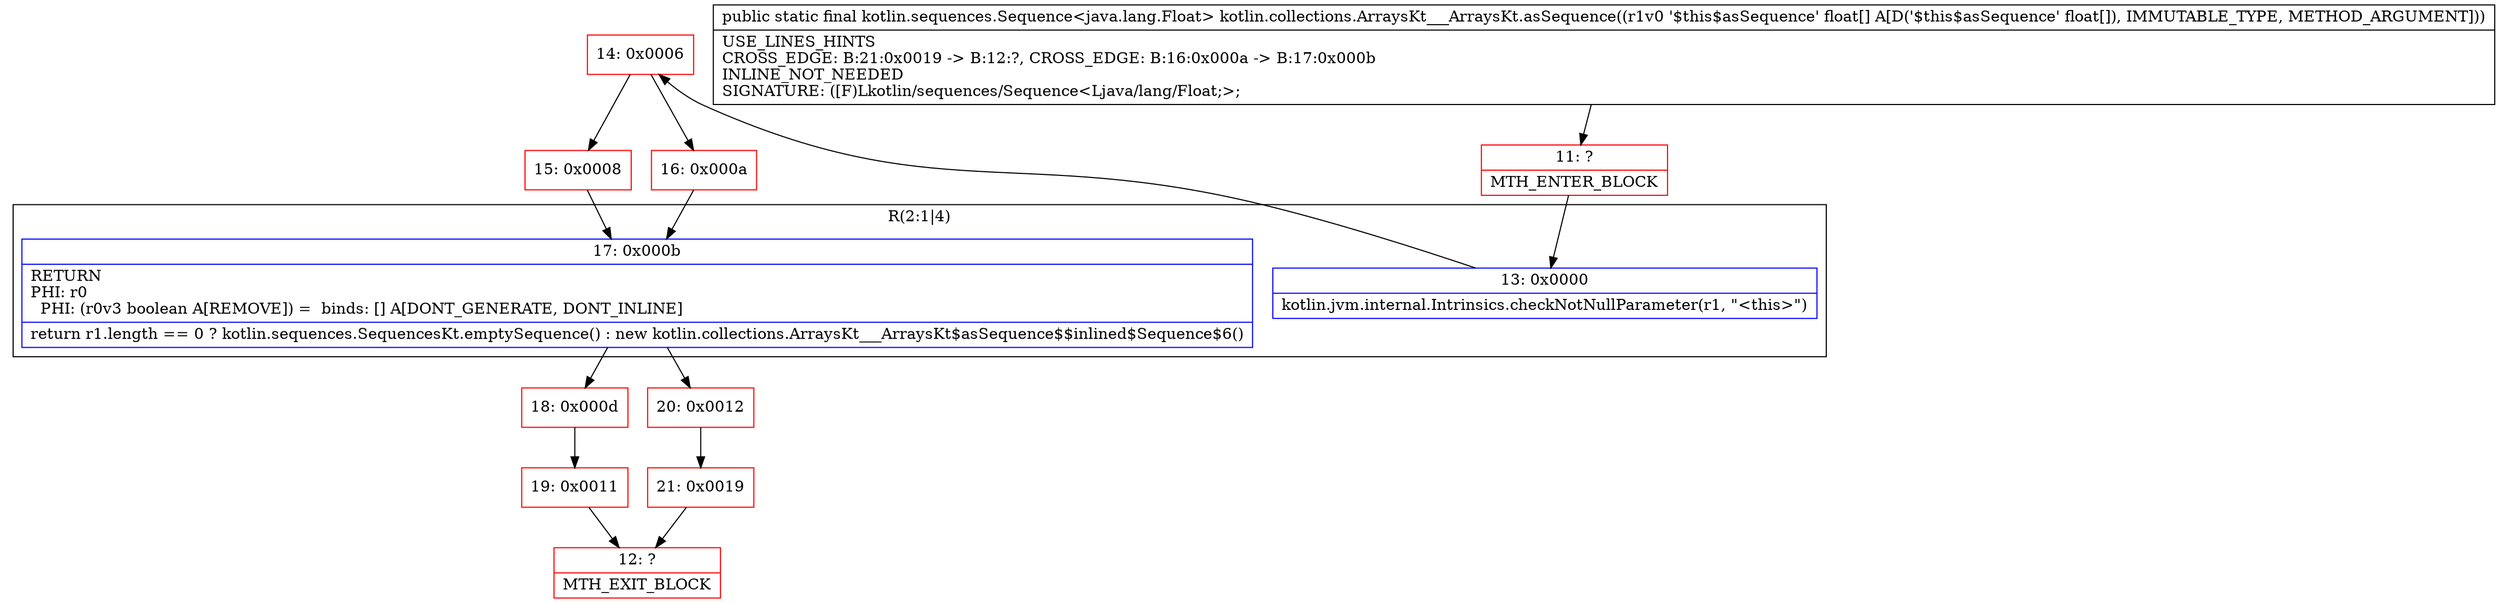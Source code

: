 digraph "CFG forkotlin.collections.ArraysKt___ArraysKt.asSequence([F)Lkotlin\/sequences\/Sequence;" {
subgraph cluster_Region_1004449749 {
label = "R(2:1|4)";
node [shape=record,color=blue];
Node_13 [shape=record,label="{13\:\ 0x0000|kotlin.jvm.internal.Intrinsics.checkNotNullParameter(r1, \"\<this\>\")\l}"];
Node_17 [shape=record,label="{17\:\ 0x000b|RETURN\lPHI: r0 \l  PHI: (r0v3 boolean A[REMOVE]) =  binds: [] A[DONT_GENERATE, DONT_INLINE]\l|return r1.length == 0 ? kotlin.sequences.SequencesKt.emptySequence() : new kotlin.collections.ArraysKt___ArraysKt$asSequence$$inlined$Sequence$6()\l}"];
}
Node_11 [shape=record,color=red,label="{11\:\ ?|MTH_ENTER_BLOCK\l}"];
Node_14 [shape=record,color=red,label="{14\:\ 0x0006}"];
Node_15 [shape=record,color=red,label="{15\:\ 0x0008}"];
Node_18 [shape=record,color=red,label="{18\:\ 0x000d}"];
Node_19 [shape=record,color=red,label="{19\:\ 0x0011}"];
Node_12 [shape=record,color=red,label="{12\:\ ?|MTH_EXIT_BLOCK\l}"];
Node_20 [shape=record,color=red,label="{20\:\ 0x0012}"];
Node_21 [shape=record,color=red,label="{21\:\ 0x0019}"];
Node_16 [shape=record,color=red,label="{16\:\ 0x000a}"];
MethodNode[shape=record,label="{public static final kotlin.sequences.Sequence\<java.lang.Float\> kotlin.collections.ArraysKt___ArraysKt.asSequence((r1v0 '$this$asSequence' float[] A[D('$this$asSequence' float[]), IMMUTABLE_TYPE, METHOD_ARGUMENT]))  | USE_LINES_HINTS\lCROSS_EDGE: B:21:0x0019 \-\> B:12:?, CROSS_EDGE: B:16:0x000a \-\> B:17:0x000b\lINLINE_NOT_NEEDED\lSIGNATURE: ([F)Lkotlin\/sequences\/Sequence\<Ljava\/lang\/Float;\>;\l}"];
MethodNode -> Node_11;Node_13 -> Node_14;
Node_17 -> Node_18;
Node_17 -> Node_20;
Node_11 -> Node_13;
Node_14 -> Node_15;
Node_14 -> Node_16;
Node_15 -> Node_17;
Node_18 -> Node_19;
Node_19 -> Node_12;
Node_20 -> Node_21;
Node_21 -> Node_12;
Node_16 -> Node_17;
}

